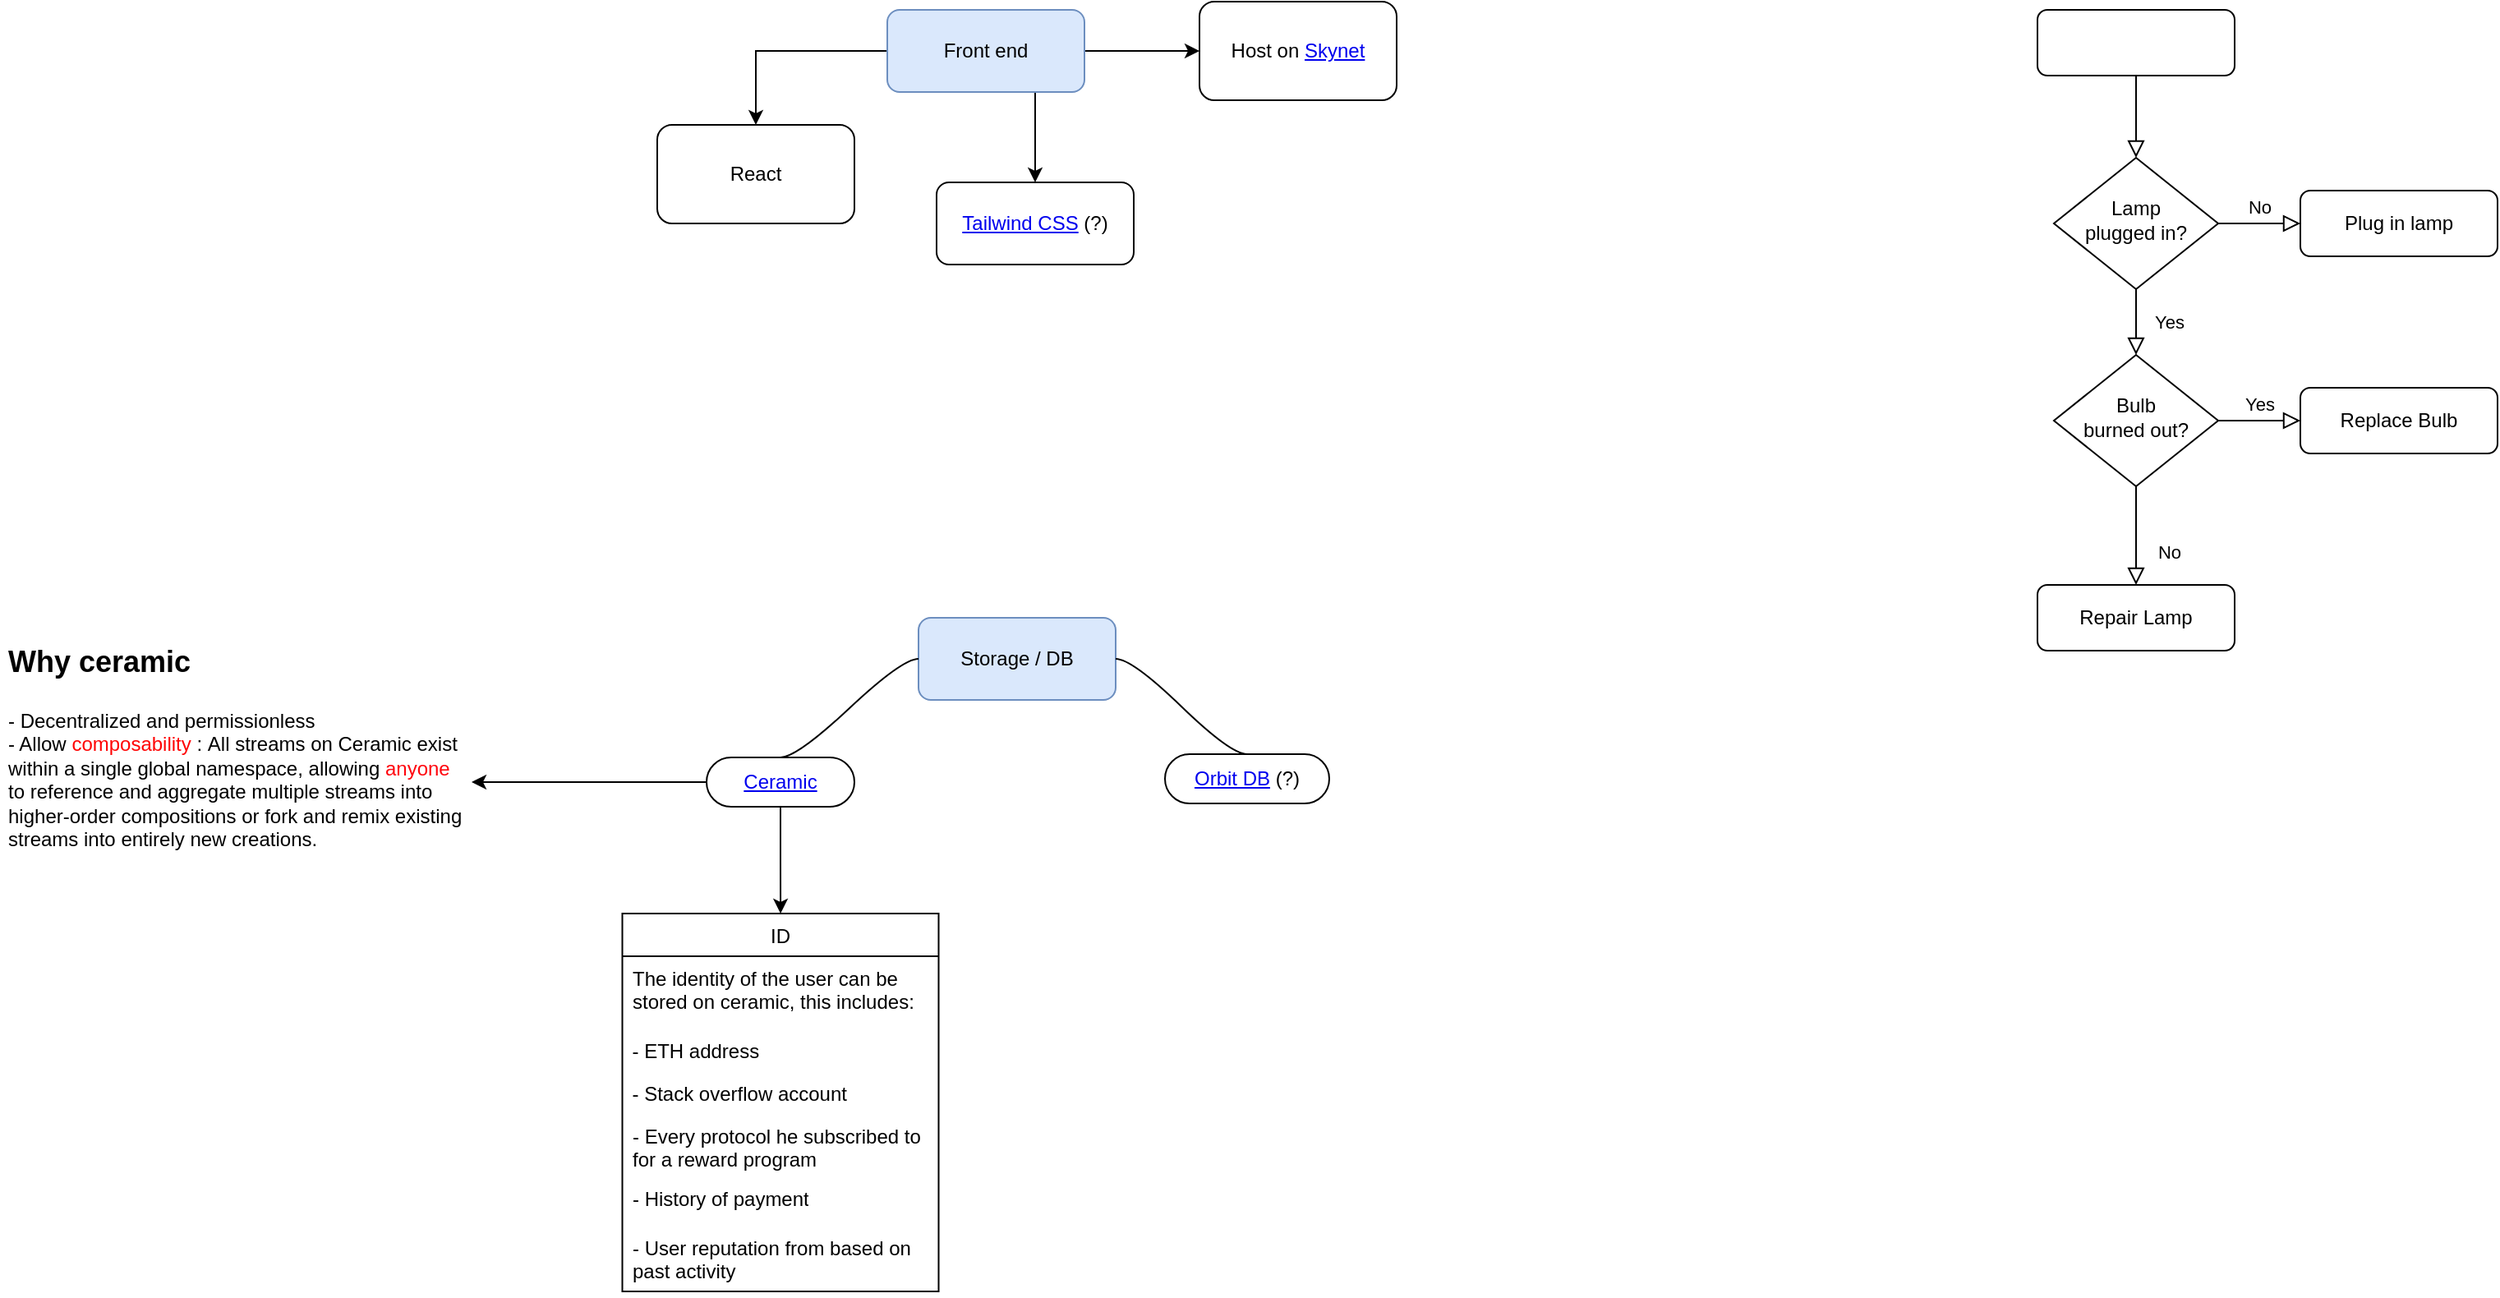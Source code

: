 <mxfile version="15.2.9" type="github">
  <diagram id="C5RBs43oDa-KdzZeNtuy" name="Page-1">
    <mxGraphModel dx="3720" dy="1158" grid="1" gridSize="10" guides="1" tooltips="1" connect="1" arrows="1" fold="1" page="1" pageScale="1" pageWidth="827" pageHeight="1169" math="0" shadow="0">
      <root>
        <mxCell id="WIyWlLk6GJQsqaUBKTNV-0" />
        <mxCell id="WIyWlLk6GJQsqaUBKTNV-1" parent="WIyWlLk6GJQsqaUBKTNV-0" />
        <mxCell id="WIyWlLk6GJQsqaUBKTNV-2" value="" style="rounded=0;html=1;jettySize=auto;orthogonalLoop=1;fontSize=11;endArrow=block;endFill=0;endSize=8;strokeWidth=1;shadow=0;labelBackgroundColor=none;edgeStyle=orthogonalEdgeStyle;" parent="WIyWlLk6GJQsqaUBKTNV-1" source="WIyWlLk6GJQsqaUBKTNV-3" target="WIyWlLk6GJQsqaUBKTNV-6" edge="1">
          <mxGeometry relative="1" as="geometry" />
        </mxCell>
        <mxCell id="WIyWlLk6GJQsqaUBKTNV-3" value="&amp;nbsp; &amp;nbsp; &amp;nbsp; &amp;nbsp;" style="rounded=1;whiteSpace=wrap;html=1;fontSize=12;glass=0;strokeWidth=1;shadow=0;" parent="WIyWlLk6GJQsqaUBKTNV-1" vertex="1">
          <mxGeometry x="160" y="80" width="120" height="40" as="geometry" />
        </mxCell>
        <mxCell id="WIyWlLk6GJQsqaUBKTNV-4" value="Yes" style="rounded=0;html=1;jettySize=auto;orthogonalLoop=1;fontSize=11;endArrow=block;endFill=0;endSize=8;strokeWidth=1;shadow=0;labelBackgroundColor=none;edgeStyle=orthogonalEdgeStyle;" parent="WIyWlLk6GJQsqaUBKTNV-1" source="WIyWlLk6GJQsqaUBKTNV-6" target="WIyWlLk6GJQsqaUBKTNV-10" edge="1">
          <mxGeometry y="20" relative="1" as="geometry">
            <mxPoint as="offset" />
          </mxGeometry>
        </mxCell>
        <mxCell id="WIyWlLk6GJQsqaUBKTNV-5" value="No" style="edgeStyle=orthogonalEdgeStyle;rounded=0;html=1;jettySize=auto;orthogonalLoop=1;fontSize=11;endArrow=block;endFill=0;endSize=8;strokeWidth=1;shadow=0;labelBackgroundColor=none;" parent="WIyWlLk6GJQsqaUBKTNV-1" source="WIyWlLk6GJQsqaUBKTNV-6" target="WIyWlLk6GJQsqaUBKTNV-7" edge="1">
          <mxGeometry y="10" relative="1" as="geometry">
            <mxPoint as="offset" />
          </mxGeometry>
        </mxCell>
        <mxCell id="WIyWlLk6GJQsqaUBKTNV-6" value="Lamp&lt;br&gt;plugged in?" style="rhombus;whiteSpace=wrap;html=1;shadow=0;fontFamily=Helvetica;fontSize=12;align=center;strokeWidth=1;spacing=6;spacingTop=-4;" parent="WIyWlLk6GJQsqaUBKTNV-1" vertex="1">
          <mxGeometry x="170" y="170" width="100" height="80" as="geometry" />
        </mxCell>
        <mxCell id="WIyWlLk6GJQsqaUBKTNV-7" value="Plug in lamp" style="rounded=1;whiteSpace=wrap;html=1;fontSize=12;glass=0;strokeWidth=1;shadow=0;" parent="WIyWlLk6GJQsqaUBKTNV-1" vertex="1">
          <mxGeometry x="320" y="190" width="120" height="40" as="geometry" />
        </mxCell>
        <mxCell id="WIyWlLk6GJQsqaUBKTNV-8" value="No" style="rounded=0;html=1;jettySize=auto;orthogonalLoop=1;fontSize=11;endArrow=block;endFill=0;endSize=8;strokeWidth=1;shadow=0;labelBackgroundColor=none;edgeStyle=orthogonalEdgeStyle;" parent="WIyWlLk6GJQsqaUBKTNV-1" source="WIyWlLk6GJQsqaUBKTNV-10" target="WIyWlLk6GJQsqaUBKTNV-11" edge="1">
          <mxGeometry x="0.333" y="20" relative="1" as="geometry">
            <mxPoint as="offset" />
          </mxGeometry>
        </mxCell>
        <mxCell id="WIyWlLk6GJQsqaUBKTNV-9" value="Yes" style="edgeStyle=orthogonalEdgeStyle;rounded=0;html=1;jettySize=auto;orthogonalLoop=1;fontSize=11;endArrow=block;endFill=0;endSize=8;strokeWidth=1;shadow=0;labelBackgroundColor=none;" parent="WIyWlLk6GJQsqaUBKTNV-1" source="WIyWlLk6GJQsqaUBKTNV-10" target="WIyWlLk6GJQsqaUBKTNV-12" edge="1">
          <mxGeometry y="10" relative="1" as="geometry">
            <mxPoint as="offset" />
          </mxGeometry>
        </mxCell>
        <mxCell id="WIyWlLk6GJQsqaUBKTNV-10" value="Bulb&lt;br&gt;burned out?" style="rhombus;whiteSpace=wrap;html=1;shadow=0;fontFamily=Helvetica;fontSize=12;align=center;strokeWidth=1;spacing=6;spacingTop=-4;" parent="WIyWlLk6GJQsqaUBKTNV-1" vertex="1">
          <mxGeometry x="170" y="290" width="100" height="80" as="geometry" />
        </mxCell>
        <mxCell id="WIyWlLk6GJQsqaUBKTNV-11" value="Repair Lamp" style="rounded=1;whiteSpace=wrap;html=1;fontSize=12;glass=0;strokeWidth=1;shadow=0;" parent="WIyWlLk6GJQsqaUBKTNV-1" vertex="1">
          <mxGeometry x="160" y="430" width="120" height="40" as="geometry" />
        </mxCell>
        <mxCell id="WIyWlLk6GJQsqaUBKTNV-12" value="Replace Bulb" style="rounded=1;whiteSpace=wrap;html=1;fontSize=12;glass=0;strokeWidth=1;shadow=0;" parent="WIyWlLk6GJQsqaUBKTNV-1" vertex="1">
          <mxGeometry x="320" y="310" width="120" height="40" as="geometry" />
        </mxCell>
        <mxCell id="c3Pu6eChfx6K2TWirxze-4" style="edgeStyle=orthogonalEdgeStyle;rounded=0;orthogonalLoop=1;jettySize=auto;html=1;" edge="1" parent="WIyWlLk6GJQsqaUBKTNV-1" source="c3Pu6eChfx6K2TWirxze-0" target="c3Pu6eChfx6K2TWirxze-2">
          <mxGeometry relative="1" as="geometry" />
        </mxCell>
        <mxCell id="c3Pu6eChfx6K2TWirxze-6" value="" style="edgeStyle=orthogonalEdgeStyle;rounded=0;orthogonalLoop=1;jettySize=auto;html=1;exitX=0.75;exitY=1;exitDx=0;exitDy=0;" edge="1" parent="WIyWlLk6GJQsqaUBKTNV-1" source="c3Pu6eChfx6K2TWirxze-0" target="c3Pu6eChfx6K2TWirxze-5">
          <mxGeometry relative="1" as="geometry" />
        </mxCell>
        <mxCell id="c3Pu6eChfx6K2TWirxze-13" value="" style="edgeStyle=orthogonalEdgeStyle;rounded=0;orthogonalLoop=1;jettySize=auto;html=1;" edge="1" parent="WIyWlLk6GJQsqaUBKTNV-1" source="c3Pu6eChfx6K2TWirxze-0" target="c3Pu6eChfx6K2TWirxze-12">
          <mxGeometry relative="1" as="geometry" />
        </mxCell>
        <mxCell id="c3Pu6eChfx6K2TWirxze-0" value="Front end" style="rounded=1;whiteSpace=wrap;html=1;fillColor=#dae8fc;strokeColor=#6c8ebf;" vertex="1" parent="WIyWlLk6GJQsqaUBKTNV-1">
          <mxGeometry x="-540" y="80" width="120" height="50" as="geometry" />
        </mxCell>
        <mxCell id="c3Pu6eChfx6K2TWirxze-2" value="React" style="rounded=1;whiteSpace=wrap;html=1;" vertex="1" parent="WIyWlLk6GJQsqaUBKTNV-1">
          <mxGeometry x="-680" y="150" width="120" height="60" as="geometry" />
        </mxCell>
        <mxCell id="c3Pu6eChfx6K2TWirxze-5" value="&lt;a href=&quot;https://tailwindcss.com/&quot;&gt;Tailwind CSS&lt;/a&gt; (?)" style="rounded=1;whiteSpace=wrap;html=1;" vertex="1" parent="WIyWlLk6GJQsqaUBKTNV-1">
          <mxGeometry x="-510" y="185" width="120" height="50" as="geometry" />
        </mxCell>
        <mxCell id="c3Pu6eChfx6K2TWirxze-9" value="Storage / DB" style="rounded=1;whiteSpace=wrap;html=1;fillColor=#dae8fc;strokeColor=#6c8ebf;" vertex="1" parent="WIyWlLk6GJQsqaUBKTNV-1">
          <mxGeometry x="-521" y="450" width="120" height="50" as="geometry" />
        </mxCell>
        <mxCell id="c3Pu6eChfx6K2TWirxze-12" value="Host on &lt;a href=&quot;https://siasky.net/&quot;&gt;Skynet&lt;/a&gt;" style="whiteSpace=wrap;html=1;rounded=1;" vertex="1" parent="WIyWlLk6GJQsqaUBKTNV-1">
          <mxGeometry x="-350" y="75" width="120" height="60" as="geometry" />
        </mxCell>
        <mxCell id="c3Pu6eChfx6K2TWirxze-31" style="edgeStyle=orthogonalEdgeStyle;rounded=0;orthogonalLoop=1;jettySize=auto;html=1;" edge="1" parent="WIyWlLk6GJQsqaUBKTNV-1" source="c3Pu6eChfx6K2TWirxze-14" target="c3Pu6eChfx6K2TWirxze-27">
          <mxGeometry relative="1" as="geometry" />
        </mxCell>
        <mxCell id="c3Pu6eChfx6K2TWirxze-14" value="&lt;a href=&quot;https://developers.ceramic.network/learn/welcome/&quot;&gt;Ceramic&lt;/a&gt;" style="whiteSpace=wrap;html=1;rounded=1;arcSize=50;align=center;verticalAlign=middle;strokeWidth=1;autosize=1;spacing=4;treeFolding=1;treeMoving=1;newEdgeStyle={&quot;edgeStyle&quot;:&quot;entityRelationEdgeStyle&quot;,&quot;startArrow&quot;:&quot;none&quot;,&quot;endArrow&quot;:&quot;none&quot;,&quot;segment&quot;:10,&quot;curved&quot;:1};" vertex="1" parent="WIyWlLk6GJQsqaUBKTNV-1">
          <mxGeometry x="-650" y="535" width="90" height="30" as="geometry" />
        </mxCell>
        <mxCell id="c3Pu6eChfx6K2TWirxze-15" value="" style="edgeStyle=entityRelationEdgeStyle;startArrow=none;endArrow=none;segment=10;curved=1;exitX=0;exitY=0.5;exitDx=0;exitDy=0;entryX=0.5;entryY=0;entryDx=0;entryDy=0;" edge="1" target="c3Pu6eChfx6K2TWirxze-14" parent="WIyWlLk6GJQsqaUBKTNV-1" source="c3Pu6eChfx6K2TWirxze-9">
          <mxGeometry relative="1" as="geometry">
            <mxPoint x="-241" y="600" as="sourcePoint" />
          </mxGeometry>
        </mxCell>
        <mxCell id="c3Pu6eChfx6K2TWirxze-20" value="&lt;a href=&quot;https://github.com/orbitdb/orbit-db&quot;&gt;Orbit DB&lt;/a&gt; (?)" style="whiteSpace=wrap;html=1;rounded=1;arcSize=50;align=center;verticalAlign=middle;strokeWidth=1;autosize=1;spacing=4;treeFolding=1;treeMoving=1;newEdgeStyle={&quot;edgeStyle&quot;:&quot;entityRelationEdgeStyle&quot;,&quot;startArrow&quot;:&quot;none&quot;,&quot;endArrow&quot;:&quot;none&quot;,&quot;segment&quot;:10,&quot;curved&quot;:1};" vertex="1" parent="WIyWlLk6GJQsqaUBKTNV-1">
          <mxGeometry x="-371" y="533" width="100" height="30" as="geometry" />
        </mxCell>
        <mxCell id="c3Pu6eChfx6K2TWirxze-21" value="" style="edgeStyle=entityRelationEdgeStyle;startArrow=none;endArrow=none;segment=10;curved=1;entryX=0.5;entryY=0;entryDx=0;entryDy=0;" edge="1" target="c3Pu6eChfx6K2TWirxze-20" parent="WIyWlLk6GJQsqaUBKTNV-1" source="c3Pu6eChfx6K2TWirxze-9">
          <mxGeometry relative="1" as="geometry">
            <mxPoint x="-381" y="650" as="sourcePoint" />
          </mxGeometry>
        </mxCell>
        <mxCell id="c3Pu6eChfx6K2TWirxze-41" style="edgeStyle=orthogonalEdgeStyle;rounded=0;orthogonalLoop=1;jettySize=auto;html=1;exitX=0;exitY=0.5;exitDx=0;exitDy=0;" edge="1" parent="WIyWlLk6GJQsqaUBKTNV-1" source="c3Pu6eChfx6K2TWirxze-14" target="c3Pu6eChfx6K2TWirxze-40">
          <mxGeometry relative="1" as="geometry" />
        </mxCell>
        <mxCell id="c3Pu6eChfx6K2TWirxze-27" value="ID" style="swimlane;fontStyle=0;childLayout=stackLayout;horizontal=1;startSize=26;horizontalStack=0;resizeParent=1;resizeParentMax=0;resizeLast=0;collapsible=1;marginBottom=0;" vertex="1" parent="WIyWlLk6GJQsqaUBKTNV-1">
          <mxGeometry x="-701.25" y="630" width="192.5" height="230" as="geometry">
            <mxRectangle x="-701.25" y="630" width="40" height="26" as="alternateBounds" />
          </mxGeometry>
        </mxCell>
        <mxCell id="c3Pu6eChfx6K2TWirxze-28" value="The identity of the user can be stored on ceramic, this includes:" style="text;strokeColor=none;fillColor=none;align=left;verticalAlign=top;spacingLeft=4;spacingRight=4;overflow=hidden;rotatable=0;points=[[0,0.5],[1,0.5]];portConstraint=eastwest;whiteSpace=wrap;" vertex="1" parent="c3Pu6eChfx6K2TWirxze-27">
          <mxGeometry y="26" width="192.5" height="44" as="geometry" />
        </mxCell>
        <mxCell id="c3Pu6eChfx6K2TWirxze-29" value="- ETH address" style="text;strokeColor=none;fillColor=none;align=left;verticalAlign=top;spacingLeft=4;spacingRight=4;overflow=hidden;rotatable=0;points=[[0,0.5],[1,0.5]];portConstraint=eastwest;" vertex="1" parent="c3Pu6eChfx6K2TWirxze-27">
          <mxGeometry y="70" width="192.5" height="26" as="geometry" />
        </mxCell>
        <mxCell id="c3Pu6eChfx6K2TWirxze-34" value="- Stack overflow account" style="text;strokeColor=none;fillColor=none;align=left;verticalAlign=top;spacingLeft=4;spacingRight=4;overflow=hidden;rotatable=0;points=[[0,0.5],[1,0.5]];portConstraint=eastwest;" vertex="1" parent="c3Pu6eChfx6K2TWirxze-27">
          <mxGeometry y="96" width="192.5" height="26" as="geometry" />
        </mxCell>
        <mxCell id="c3Pu6eChfx6K2TWirxze-30" value="- Every protocol he subscribed to for a reward program" style="text;strokeColor=none;fillColor=none;align=left;verticalAlign=top;spacingLeft=4;spacingRight=4;overflow=hidden;rotatable=0;points=[[0,0.5],[1,0.5]];portConstraint=eastwest;whiteSpace=wrap;" vertex="1" parent="c3Pu6eChfx6K2TWirxze-27">
          <mxGeometry y="122" width="192.5" height="38" as="geometry" />
        </mxCell>
        <mxCell id="c3Pu6eChfx6K2TWirxze-35" value="- History of payment" style="text;strokeColor=none;fillColor=none;align=left;verticalAlign=top;spacingLeft=4;spacingRight=4;overflow=hidden;rotatable=0;points=[[0,0.5],[1,0.5]];portConstraint=eastwest;whiteSpace=wrap;" vertex="1" parent="c3Pu6eChfx6K2TWirxze-27">
          <mxGeometry y="160" width="192.5" height="30" as="geometry" />
        </mxCell>
        <mxCell id="c3Pu6eChfx6K2TWirxze-36" value="- User reputation from based on past activity" style="text;strokeColor=none;fillColor=none;align=left;verticalAlign=top;spacingLeft=4;spacingRight=4;overflow=hidden;rotatable=0;points=[[0,0.5],[1,0.5]];portConstraint=eastwest;whiteSpace=wrap;" vertex="1" parent="c3Pu6eChfx6K2TWirxze-27">
          <mxGeometry y="190" width="192.5" height="40" as="geometry" />
        </mxCell>
        <mxCell id="c3Pu6eChfx6K2TWirxze-40" value="&lt;h1&gt;&lt;font style=&quot;font-size: 18px&quot;&gt;Why ceramic&lt;/font&gt;&lt;/h1&gt;&lt;p&gt;- Decentralized and permissionless&lt;br&gt;- Allow &lt;font color=&quot;#ff0303&quot;&gt;composability&lt;/font&gt;&amp;nbsp;:&amp;nbsp;All streams on Ceramic exist within a single global namespace, allowing &lt;font color=&quot;#ff050d&quot;&gt;anyone&lt;/font&gt; to reference and aggregate multiple streams into higher-order compositions or fork and remix existing streams into entirely new creations.&lt;/p&gt;" style="text;html=1;strokeColor=none;fillColor=none;spacing=5;spacingTop=-20;whiteSpace=wrap;overflow=hidden;rounded=0;align=left;" vertex="1" parent="WIyWlLk6GJQsqaUBKTNV-1">
          <mxGeometry x="-1080" y="455" width="287" height="190" as="geometry" />
        </mxCell>
      </root>
    </mxGraphModel>
  </diagram>
</mxfile>
